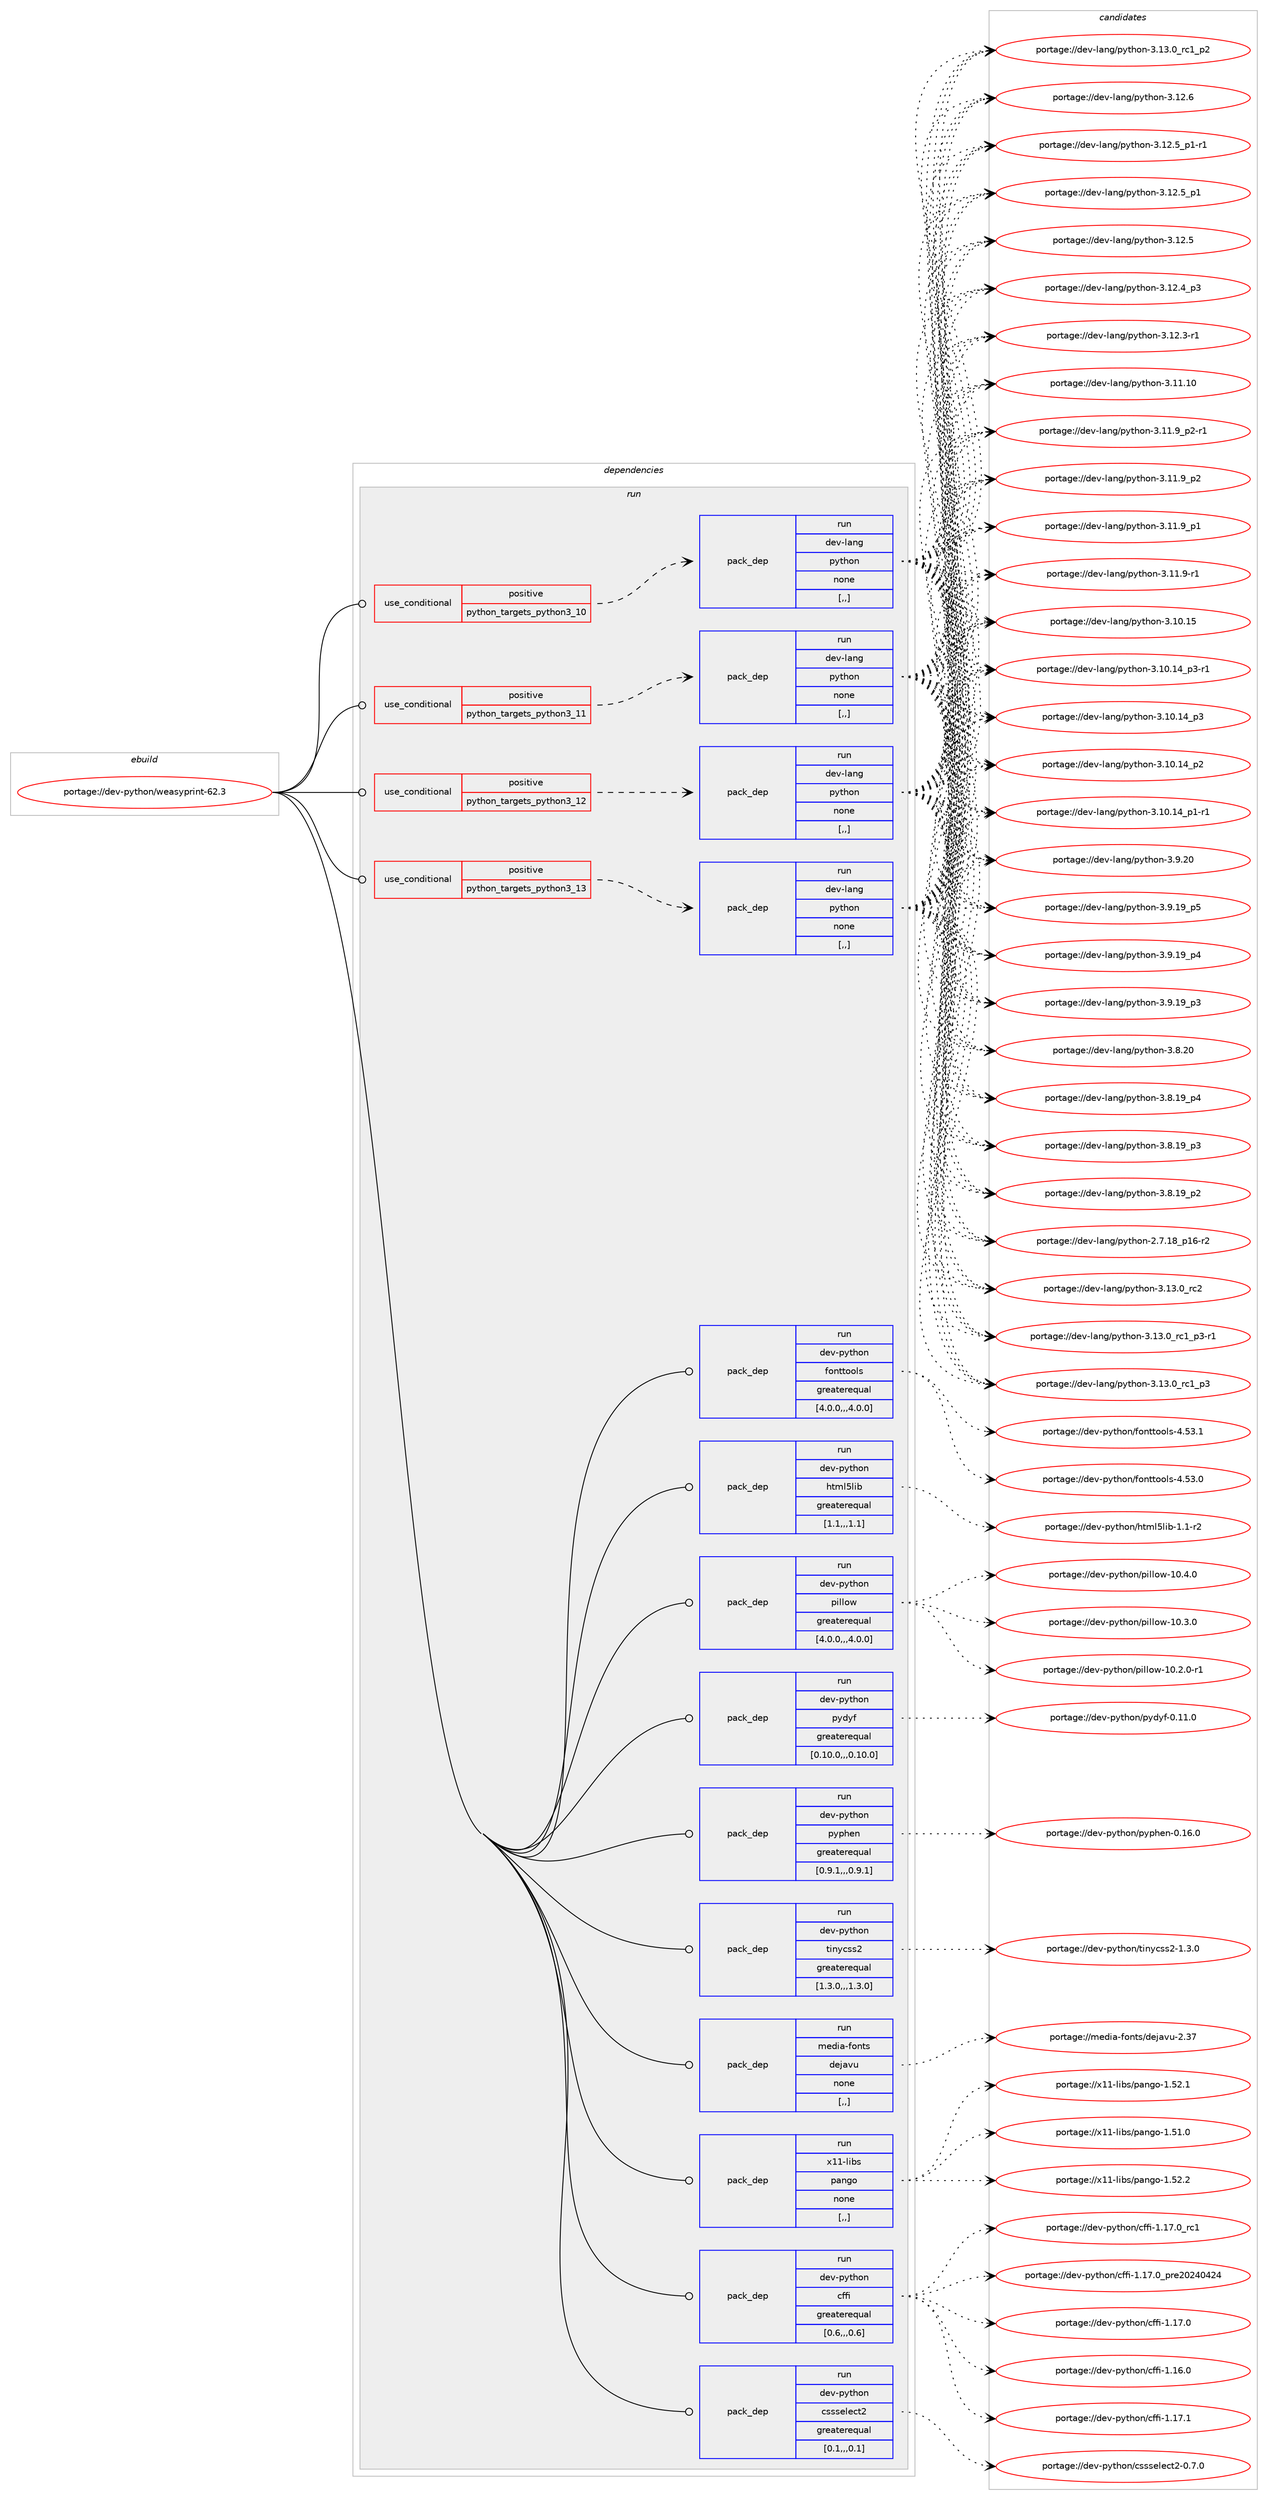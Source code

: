 digraph prolog {

# *************
# Graph options
# *************

newrank=true;
concentrate=true;
compound=true;
graph [rankdir=LR,fontname=Helvetica,fontsize=10,ranksep=1.5];#, ranksep=2.5, nodesep=0.2];
edge  [arrowhead=vee];
node  [fontname=Helvetica,fontsize=10];

# **********
# The ebuild
# **********

subgraph cluster_leftcol {
color=gray;
label=<<i>ebuild</i>>;
id [label="portage://dev-python/weasyprint-62.3", color=red, width=4, href="../dev-python/weasyprint-62.3.svg"];
}

# ****************
# The dependencies
# ****************

subgraph cluster_midcol {
color=gray;
label=<<i>dependencies</i>>;
subgraph cluster_compile {
fillcolor="#eeeeee";
style=filled;
label=<<i>compile</i>>;
}
subgraph cluster_compileandrun {
fillcolor="#eeeeee";
style=filled;
label=<<i>compile and run</i>>;
}
subgraph cluster_run {
fillcolor="#eeeeee";
style=filled;
label=<<i>run</i>>;
subgraph cond171824 {
dependency662706 [label=<<TABLE BORDER="0" CELLBORDER="1" CELLSPACING="0" CELLPADDING="4"><TR><TD ROWSPAN="3" CELLPADDING="10">use_conditional</TD></TR><TR><TD>positive</TD></TR><TR><TD>python_targets_python3_10</TD></TR></TABLE>>, shape=none, color=red];
subgraph pack486015 {
dependency662707 [label=<<TABLE BORDER="0" CELLBORDER="1" CELLSPACING="0" CELLPADDING="4" WIDTH="220"><TR><TD ROWSPAN="6" CELLPADDING="30">pack_dep</TD></TR><TR><TD WIDTH="110">run</TD></TR><TR><TD>dev-lang</TD></TR><TR><TD>python</TD></TR><TR><TD>none</TD></TR><TR><TD>[,,]</TD></TR></TABLE>>, shape=none, color=blue];
}
dependency662706:e -> dependency662707:w [weight=20,style="dashed",arrowhead="vee"];
}
id:e -> dependency662706:w [weight=20,style="solid",arrowhead="odot"];
subgraph cond171825 {
dependency662708 [label=<<TABLE BORDER="0" CELLBORDER="1" CELLSPACING="0" CELLPADDING="4"><TR><TD ROWSPAN="3" CELLPADDING="10">use_conditional</TD></TR><TR><TD>positive</TD></TR><TR><TD>python_targets_python3_11</TD></TR></TABLE>>, shape=none, color=red];
subgraph pack486016 {
dependency662709 [label=<<TABLE BORDER="0" CELLBORDER="1" CELLSPACING="0" CELLPADDING="4" WIDTH="220"><TR><TD ROWSPAN="6" CELLPADDING="30">pack_dep</TD></TR><TR><TD WIDTH="110">run</TD></TR><TR><TD>dev-lang</TD></TR><TR><TD>python</TD></TR><TR><TD>none</TD></TR><TR><TD>[,,]</TD></TR></TABLE>>, shape=none, color=blue];
}
dependency662708:e -> dependency662709:w [weight=20,style="dashed",arrowhead="vee"];
}
id:e -> dependency662708:w [weight=20,style="solid",arrowhead="odot"];
subgraph cond171826 {
dependency662710 [label=<<TABLE BORDER="0" CELLBORDER="1" CELLSPACING="0" CELLPADDING="4"><TR><TD ROWSPAN="3" CELLPADDING="10">use_conditional</TD></TR><TR><TD>positive</TD></TR><TR><TD>python_targets_python3_12</TD></TR></TABLE>>, shape=none, color=red];
subgraph pack486017 {
dependency662711 [label=<<TABLE BORDER="0" CELLBORDER="1" CELLSPACING="0" CELLPADDING="4" WIDTH="220"><TR><TD ROWSPAN="6" CELLPADDING="30">pack_dep</TD></TR><TR><TD WIDTH="110">run</TD></TR><TR><TD>dev-lang</TD></TR><TR><TD>python</TD></TR><TR><TD>none</TD></TR><TR><TD>[,,]</TD></TR></TABLE>>, shape=none, color=blue];
}
dependency662710:e -> dependency662711:w [weight=20,style="dashed",arrowhead="vee"];
}
id:e -> dependency662710:w [weight=20,style="solid",arrowhead="odot"];
subgraph cond171827 {
dependency662712 [label=<<TABLE BORDER="0" CELLBORDER="1" CELLSPACING="0" CELLPADDING="4"><TR><TD ROWSPAN="3" CELLPADDING="10">use_conditional</TD></TR><TR><TD>positive</TD></TR><TR><TD>python_targets_python3_13</TD></TR></TABLE>>, shape=none, color=red];
subgraph pack486018 {
dependency662713 [label=<<TABLE BORDER="0" CELLBORDER="1" CELLSPACING="0" CELLPADDING="4" WIDTH="220"><TR><TD ROWSPAN="6" CELLPADDING="30">pack_dep</TD></TR><TR><TD WIDTH="110">run</TD></TR><TR><TD>dev-lang</TD></TR><TR><TD>python</TD></TR><TR><TD>none</TD></TR><TR><TD>[,,]</TD></TR></TABLE>>, shape=none, color=blue];
}
dependency662712:e -> dependency662713:w [weight=20,style="dashed",arrowhead="vee"];
}
id:e -> dependency662712:w [weight=20,style="solid",arrowhead="odot"];
subgraph pack486019 {
dependency662714 [label=<<TABLE BORDER="0" CELLBORDER="1" CELLSPACING="0" CELLPADDING="4" WIDTH="220"><TR><TD ROWSPAN="6" CELLPADDING="30">pack_dep</TD></TR><TR><TD WIDTH="110">run</TD></TR><TR><TD>dev-python</TD></TR><TR><TD>cffi</TD></TR><TR><TD>greaterequal</TD></TR><TR><TD>[0.6,,,0.6]</TD></TR></TABLE>>, shape=none, color=blue];
}
id:e -> dependency662714:w [weight=20,style="solid",arrowhead="odot"];
subgraph pack486020 {
dependency662715 [label=<<TABLE BORDER="0" CELLBORDER="1" CELLSPACING="0" CELLPADDING="4" WIDTH="220"><TR><TD ROWSPAN="6" CELLPADDING="30">pack_dep</TD></TR><TR><TD WIDTH="110">run</TD></TR><TR><TD>dev-python</TD></TR><TR><TD>cssselect2</TD></TR><TR><TD>greaterequal</TD></TR><TR><TD>[0.1,,,0.1]</TD></TR></TABLE>>, shape=none, color=blue];
}
id:e -> dependency662715:w [weight=20,style="solid",arrowhead="odot"];
subgraph pack486021 {
dependency662716 [label=<<TABLE BORDER="0" CELLBORDER="1" CELLSPACING="0" CELLPADDING="4" WIDTH="220"><TR><TD ROWSPAN="6" CELLPADDING="30">pack_dep</TD></TR><TR><TD WIDTH="110">run</TD></TR><TR><TD>dev-python</TD></TR><TR><TD>fonttools</TD></TR><TR><TD>greaterequal</TD></TR><TR><TD>[4.0.0,,,4.0.0]</TD></TR></TABLE>>, shape=none, color=blue];
}
id:e -> dependency662716:w [weight=20,style="solid",arrowhead="odot"];
subgraph pack486022 {
dependency662717 [label=<<TABLE BORDER="0" CELLBORDER="1" CELLSPACING="0" CELLPADDING="4" WIDTH="220"><TR><TD ROWSPAN="6" CELLPADDING="30">pack_dep</TD></TR><TR><TD WIDTH="110">run</TD></TR><TR><TD>dev-python</TD></TR><TR><TD>html5lib</TD></TR><TR><TD>greaterequal</TD></TR><TR><TD>[1.1,,,1.1]</TD></TR></TABLE>>, shape=none, color=blue];
}
id:e -> dependency662717:w [weight=20,style="solid",arrowhead="odot"];
subgraph pack486023 {
dependency662718 [label=<<TABLE BORDER="0" CELLBORDER="1" CELLSPACING="0" CELLPADDING="4" WIDTH="220"><TR><TD ROWSPAN="6" CELLPADDING="30">pack_dep</TD></TR><TR><TD WIDTH="110">run</TD></TR><TR><TD>dev-python</TD></TR><TR><TD>pillow</TD></TR><TR><TD>greaterequal</TD></TR><TR><TD>[4.0.0,,,4.0.0]</TD></TR></TABLE>>, shape=none, color=blue];
}
id:e -> dependency662718:w [weight=20,style="solid",arrowhead="odot"];
subgraph pack486024 {
dependency662719 [label=<<TABLE BORDER="0" CELLBORDER="1" CELLSPACING="0" CELLPADDING="4" WIDTH="220"><TR><TD ROWSPAN="6" CELLPADDING="30">pack_dep</TD></TR><TR><TD WIDTH="110">run</TD></TR><TR><TD>dev-python</TD></TR><TR><TD>pydyf</TD></TR><TR><TD>greaterequal</TD></TR><TR><TD>[0.10.0,,,0.10.0]</TD></TR></TABLE>>, shape=none, color=blue];
}
id:e -> dependency662719:w [weight=20,style="solid",arrowhead="odot"];
subgraph pack486025 {
dependency662720 [label=<<TABLE BORDER="0" CELLBORDER="1" CELLSPACING="0" CELLPADDING="4" WIDTH="220"><TR><TD ROWSPAN="6" CELLPADDING="30">pack_dep</TD></TR><TR><TD WIDTH="110">run</TD></TR><TR><TD>dev-python</TD></TR><TR><TD>pyphen</TD></TR><TR><TD>greaterequal</TD></TR><TR><TD>[0.9.1,,,0.9.1]</TD></TR></TABLE>>, shape=none, color=blue];
}
id:e -> dependency662720:w [weight=20,style="solid",arrowhead="odot"];
subgraph pack486026 {
dependency662721 [label=<<TABLE BORDER="0" CELLBORDER="1" CELLSPACING="0" CELLPADDING="4" WIDTH="220"><TR><TD ROWSPAN="6" CELLPADDING="30">pack_dep</TD></TR><TR><TD WIDTH="110">run</TD></TR><TR><TD>dev-python</TD></TR><TR><TD>tinycss2</TD></TR><TR><TD>greaterequal</TD></TR><TR><TD>[1.3.0,,,1.3.0]</TD></TR></TABLE>>, shape=none, color=blue];
}
id:e -> dependency662721:w [weight=20,style="solid",arrowhead="odot"];
subgraph pack486027 {
dependency662722 [label=<<TABLE BORDER="0" CELLBORDER="1" CELLSPACING="0" CELLPADDING="4" WIDTH="220"><TR><TD ROWSPAN="6" CELLPADDING="30">pack_dep</TD></TR><TR><TD WIDTH="110">run</TD></TR><TR><TD>media-fonts</TD></TR><TR><TD>dejavu</TD></TR><TR><TD>none</TD></TR><TR><TD>[,,]</TD></TR></TABLE>>, shape=none, color=blue];
}
id:e -> dependency662722:w [weight=20,style="solid",arrowhead="odot"];
subgraph pack486028 {
dependency662723 [label=<<TABLE BORDER="0" CELLBORDER="1" CELLSPACING="0" CELLPADDING="4" WIDTH="220"><TR><TD ROWSPAN="6" CELLPADDING="30">pack_dep</TD></TR><TR><TD WIDTH="110">run</TD></TR><TR><TD>x11-libs</TD></TR><TR><TD>pango</TD></TR><TR><TD>none</TD></TR><TR><TD>[,,]</TD></TR></TABLE>>, shape=none, color=blue];
}
id:e -> dependency662723:w [weight=20,style="solid",arrowhead="odot"];
}
}

# **************
# The candidates
# **************

subgraph cluster_choices {
rank=same;
color=gray;
label=<<i>candidates</i>>;

subgraph choice486015 {
color=black;
nodesep=1;
choice10010111845108971101034711212111610411111045514649514648951149950 [label="portage://dev-lang/python-3.13.0_rc2", color=red, width=4,href="../dev-lang/python-3.13.0_rc2.svg"];
choice1001011184510897110103471121211161041111104551464951464895114994995112514511449 [label="portage://dev-lang/python-3.13.0_rc1_p3-r1", color=red, width=4,href="../dev-lang/python-3.13.0_rc1_p3-r1.svg"];
choice100101118451089711010347112121116104111110455146495146489511499499511251 [label="portage://dev-lang/python-3.13.0_rc1_p3", color=red, width=4,href="../dev-lang/python-3.13.0_rc1_p3.svg"];
choice100101118451089711010347112121116104111110455146495146489511499499511250 [label="portage://dev-lang/python-3.13.0_rc1_p2", color=red, width=4,href="../dev-lang/python-3.13.0_rc1_p2.svg"];
choice10010111845108971101034711212111610411111045514649504654 [label="portage://dev-lang/python-3.12.6", color=red, width=4,href="../dev-lang/python-3.12.6.svg"];
choice1001011184510897110103471121211161041111104551464950465395112494511449 [label="portage://dev-lang/python-3.12.5_p1-r1", color=red, width=4,href="../dev-lang/python-3.12.5_p1-r1.svg"];
choice100101118451089711010347112121116104111110455146495046539511249 [label="portage://dev-lang/python-3.12.5_p1", color=red, width=4,href="../dev-lang/python-3.12.5_p1.svg"];
choice10010111845108971101034711212111610411111045514649504653 [label="portage://dev-lang/python-3.12.5", color=red, width=4,href="../dev-lang/python-3.12.5.svg"];
choice100101118451089711010347112121116104111110455146495046529511251 [label="portage://dev-lang/python-3.12.4_p3", color=red, width=4,href="../dev-lang/python-3.12.4_p3.svg"];
choice100101118451089711010347112121116104111110455146495046514511449 [label="portage://dev-lang/python-3.12.3-r1", color=red, width=4,href="../dev-lang/python-3.12.3-r1.svg"];
choice1001011184510897110103471121211161041111104551464949464948 [label="portage://dev-lang/python-3.11.10", color=red, width=4,href="../dev-lang/python-3.11.10.svg"];
choice1001011184510897110103471121211161041111104551464949465795112504511449 [label="portage://dev-lang/python-3.11.9_p2-r1", color=red, width=4,href="../dev-lang/python-3.11.9_p2-r1.svg"];
choice100101118451089711010347112121116104111110455146494946579511250 [label="portage://dev-lang/python-3.11.9_p2", color=red, width=4,href="../dev-lang/python-3.11.9_p2.svg"];
choice100101118451089711010347112121116104111110455146494946579511249 [label="portage://dev-lang/python-3.11.9_p1", color=red, width=4,href="../dev-lang/python-3.11.9_p1.svg"];
choice100101118451089711010347112121116104111110455146494946574511449 [label="portage://dev-lang/python-3.11.9-r1", color=red, width=4,href="../dev-lang/python-3.11.9-r1.svg"];
choice1001011184510897110103471121211161041111104551464948464953 [label="portage://dev-lang/python-3.10.15", color=red, width=4,href="../dev-lang/python-3.10.15.svg"];
choice100101118451089711010347112121116104111110455146494846495295112514511449 [label="portage://dev-lang/python-3.10.14_p3-r1", color=red, width=4,href="../dev-lang/python-3.10.14_p3-r1.svg"];
choice10010111845108971101034711212111610411111045514649484649529511251 [label="portage://dev-lang/python-3.10.14_p3", color=red, width=4,href="../dev-lang/python-3.10.14_p3.svg"];
choice10010111845108971101034711212111610411111045514649484649529511250 [label="portage://dev-lang/python-3.10.14_p2", color=red, width=4,href="../dev-lang/python-3.10.14_p2.svg"];
choice100101118451089711010347112121116104111110455146494846495295112494511449 [label="portage://dev-lang/python-3.10.14_p1-r1", color=red, width=4,href="../dev-lang/python-3.10.14_p1-r1.svg"];
choice10010111845108971101034711212111610411111045514657465048 [label="portage://dev-lang/python-3.9.20", color=red, width=4,href="../dev-lang/python-3.9.20.svg"];
choice100101118451089711010347112121116104111110455146574649579511253 [label="portage://dev-lang/python-3.9.19_p5", color=red, width=4,href="../dev-lang/python-3.9.19_p5.svg"];
choice100101118451089711010347112121116104111110455146574649579511252 [label="portage://dev-lang/python-3.9.19_p4", color=red, width=4,href="../dev-lang/python-3.9.19_p4.svg"];
choice100101118451089711010347112121116104111110455146574649579511251 [label="portage://dev-lang/python-3.9.19_p3", color=red, width=4,href="../dev-lang/python-3.9.19_p3.svg"];
choice10010111845108971101034711212111610411111045514656465048 [label="portage://dev-lang/python-3.8.20", color=red, width=4,href="../dev-lang/python-3.8.20.svg"];
choice100101118451089711010347112121116104111110455146564649579511252 [label="portage://dev-lang/python-3.8.19_p4", color=red, width=4,href="../dev-lang/python-3.8.19_p4.svg"];
choice100101118451089711010347112121116104111110455146564649579511251 [label="portage://dev-lang/python-3.8.19_p3", color=red, width=4,href="../dev-lang/python-3.8.19_p3.svg"];
choice100101118451089711010347112121116104111110455146564649579511250 [label="portage://dev-lang/python-3.8.19_p2", color=red, width=4,href="../dev-lang/python-3.8.19_p2.svg"];
choice100101118451089711010347112121116104111110455046554649569511249544511450 [label="portage://dev-lang/python-2.7.18_p16-r2", color=red, width=4,href="../dev-lang/python-2.7.18_p16-r2.svg"];
dependency662707:e -> choice10010111845108971101034711212111610411111045514649514648951149950:w [style=dotted,weight="100"];
dependency662707:e -> choice1001011184510897110103471121211161041111104551464951464895114994995112514511449:w [style=dotted,weight="100"];
dependency662707:e -> choice100101118451089711010347112121116104111110455146495146489511499499511251:w [style=dotted,weight="100"];
dependency662707:e -> choice100101118451089711010347112121116104111110455146495146489511499499511250:w [style=dotted,weight="100"];
dependency662707:e -> choice10010111845108971101034711212111610411111045514649504654:w [style=dotted,weight="100"];
dependency662707:e -> choice1001011184510897110103471121211161041111104551464950465395112494511449:w [style=dotted,weight="100"];
dependency662707:e -> choice100101118451089711010347112121116104111110455146495046539511249:w [style=dotted,weight="100"];
dependency662707:e -> choice10010111845108971101034711212111610411111045514649504653:w [style=dotted,weight="100"];
dependency662707:e -> choice100101118451089711010347112121116104111110455146495046529511251:w [style=dotted,weight="100"];
dependency662707:e -> choice100101118451089711010347112121116104111110455146495046514511449:w [style=dotted,weight="100"];
dependency662707:e -> choice1001011184510897110103471121211161041111104551464949464948:w [style=dotted,weight="100"];
dependency662707:e -> choice1001011184510897110103471121211161041111104551464949465795112504511449:w [style=dotted,weight="100"];
dependency662707:e -> choice100101118451089711010347112121116104111110455146494946579511250:w [style=dotted,weight="100"];
dependency662707:e -> choice100101118451089711010347112121116104111110455146494946579511249:w [style=dotted,weight="100"];
dependency662707:e -> choice100101118451089711010347112121116104111110455146494946574511449:w [style=dotted,weight="100"];
dependency662707:e -> choice1001011184510897110103471121211161041111104551464948464953:w [style=dotted,weight="100"];
dependency662707:e -> choice100101118451089711010347112121116104111110455146494846495295112514511449:w [style=dotted,weight="100"];
dependency662707:e -> choice10010111845108971101034711212111610411111045514649484649529511251:w [style=dotted,weight="100"];
dependency662707:e -> choice10010111845108971101034711212111610411111045514649484649529511250:w [style=dotted,weight="100"];
dependency662707:e -> choice100101118451089711010347112121116104111110455146494846495295112494511449:w [style=dotted,weight="100"];
dependency662707:e -> choice10010111845108971101034711212111610411111045514657465048:w [style=dotted,weight="100"];
dependency662707:e -> choice100101118451089711010347112121116104111110455146574649579511253:w [style=dotted,weight="100"];
dependency662707:e -> choice100101118451089711010347112121116104111110455146574649579511252:w [style=dotted,weight="100"];
dependency662707:e -> choice100101118451089711010347112121116104111110455146574649579511251:w [style=dotted,weight="100"];
dependency662707:e -> choice10010111845108971101034711212111610411111045514656465048:w [style=dotted,weight="100"];
dependency662707:e -> choice100101118451089711010347112121116104111110455146564649579511252:w [style=dotted,weight="100"];
dependency662707:e -> choice100101118451089711010347112121116104111110455146564649579511251:w [style=dotted,weight="100"];
dependency662707:e -> choice100101118451089711010347112121116104111110455146564649579511250:w [style=dotted,weight="100"];
dependency662707:e -> choice100101118451089711010347112121116104111110455046554649569511249544511450:w [style=dotted,weight="100"];
}
subgraph choice486016 {
color=black;
nodesep=1;
choice10010111845108971101034711212111610411111045514649514648951149950 [label="portage://dev-lang/python-3.13.0_rc2", color=red, width=4,href="../dev-lang/python-3.13.0_rc2.svg"];
choice1001011184510897110103471121211161041111104551464951464895114994995112514511449 [label="portage://dev-lang/python-3.13.0_rc1_p3-r1", color=red, width=4,href="../dev-lang/python-3.13.0_rc1_p3-r1.svg"];
choice100101118451089711010347112121116104111110455146495146489511499499511251 [label="portage://dev-lang/python-3.13.0_rc1_p3", color=red, width=4,href="../dev-lang/python-3.13.0_rc1_p3.svg"];
choice100101118451089711010347112121116104111110455146495146489511499499511250 [label="portage://dev-lang/python-3.13.0_rc1_p2", color=red, width=4,href="../dev-lang/python-3.13.0_rc1_p2.svg"];
choice10010111845108971101034711212111610411111045514649504654 [label="portage://dev-lang/python-3.12.6", color=red, width=4,href="../dev-lang/python-3.12.6.svg"];
choice1001011184510897110103471121211161041111104551464950465395112494511449 [label="portage://dev-lang/python-3.12.5_p1-r1", color=red, width=4,href="../dev-lang/python-3.12.5_p1-r1.svg"];
choice100101118451089711010347112121116104111110455146495046539511249 [label="portage://dev-lang/python-3.12.5_p1", color=red, width=4,href="../dev-lang/python-3.12.5_p1.svg"];
choice10010111845108971101034711212111610411111045514649504653 [label="portage://dev-lang/python-3.12.5", color=red, width=4,href="../dev-lang/python-3.12.5.svg"];
choice100101118451089711010347112121116104111110455146495046529511251 [label="portage://dev-lang/python-3.12.4_p3", color=red, width=4,href="../dev-lang/python-3.12.4_p3.svg"];
choice100101118451089711010347112121116104111110455146495046514511449 [label="portage://dev-lang/python-3.12.3-r1", color=red, width=4,href="../dev-lang/python-3.12.3-r1.svg"];
choice1001011184510897110103471121211161041111104551464949464948 [label="portage://dev-lang/python-3.11.10", color=red, width=4,href="../dev-lang/python-3.11.10.svg"];
choice1001011184510897110103471121211161041111104551464949465795112504511449 [label="portage://dev-lang/python-3.11.9_p2-r1", color=red, width=4,href="../dev-lang/python-3.11.9_p2-r1.svg"];
choice100101118451089711010347112121116104111110455146494946579511250 [label="portage://dev-lang/python-3.11.9_p2", color=red, width=4,href="../dev-lang/python-3.11.9_p2.svg"];
choice100101118451089711010347112121116104111110455146494946579511249 [label="portage://dev-lang/python-3.11.9_p1", color=red, width=4,href="../dev-lang/python-3.11.9_p1.svg"];
choice100101118451089711010347112121116104111110455146494946574511449 [label="portage://dev-lang/python-3.11.9-r1", color=red, width=4,href="../dev-lang/python-3.11.9-r1.svg"];
choice1001011184510897110103471121211161041111104551464948464953 [label="portage://dev-lang/python-3.10.15", color=red, width=4,href="../dev-lang/python-3.10.15.svg"];
choice100101118451089711010347112121116104111110455146494846495295112514511449 [label="portage://dev-lang/python-3.10.14_p3-r1", color=red, width=4,href="../dev-lang/python-3.10.14_p3-r1.svg"];
choice10010111845108971101034711212111610411111045514649484649529511251 [label="portage://dev-lang/python-3.10.14_p3", color=red, width=4,href="../dev-lang/python-3.10.14_p3.svg"];
choice10010111845108971101034711212111610411111045514649484649529511250 [label="portage://dev-lang/python-3.10.14_p2", color=red, width=4,href="../dev-lang/python-3.10.14_p2.svg"];
choice100101118451089711010347112121116104111110455146494846495295112494511449 [label="portage://dev-lang/python-3.10.14_p1-r1", color=red, width=4,href="../dev-lang/python-3.10.14_p1-r1.svg"];
choice10010111845108971101034711212111610411111045514657465048 [label="portage://dev-lang/python-3.9.20", color=red, width=4,href="../dev-lang/python-3.9.20.svg"];
choice100101118451089711010347112121116104111110455146574649579511253 [label="portage://dev-lang/python-3.9.19_p5", color=red, width=4,href="../dev-lang/python-3.9.19_p5.svg"];
choice100101118451089711010347112121116104111110455146574649579511252 [label="portage://dev-lang/python-3.9.19_p4", color=red, width=4,href="../dev-lang/python-3.9.19_p4.svg"];
choice100101118451089711010347112121116104111110455146574649579511251 [label="portage://dev-lang/python-3.9.19_p3", color=red, width=4,href="../dev-lang/python-3.9.19_p3.svg"];
choice10010111845108971101034711212111610411111045514656465048 [label="portage://dev-lang/python-3.8.20", color=red, width=4,href="../dev-lang/python-3.8.20.svg"];
choice100101118451089711010347112121116104111110455146564649579511252 [label="portage://dev-lang/python-3.8.19_p4", color=red, width=4,href="../dev-lang/python-3.8.19_p4.svg"];
choice100101118451089711010347112121116104111110455146564649579511251 [label="portage://dev-lang/python-3.8.19_p3", color=red, width=4,href="../dev-lang/python-3.8.19_p3.svg"];
choice100101118451089711010347112121116104111110455146564649579511250 [label="portage://dev-lang/python-3.8.19_p2", color=red, width=4,href="../dev-lang/python-3.8.19_p2.svg"];
choice100101118451089711010347112121116104111110455046554649569511249544511450 [label="portage://dev-lang/python-2.7.18_p16-r2", color=red, width=4,href="../dev-lang/python-2.7.18_p16-r2.svg"];
dependency662709:e -> choice10010111845108971101034711212111610411111045514649514648951149950:w [style=dotted,weight="100"];
dependency662709:e -> choice1001011184510897110103471121211161041111104551464951464895114994995112514511449:w [style=dotted,weight="100"];
dependency662709:e -> choice100101118451089711010347112121116104111110455146495146489511499499511251:w [style=dotted,weight="100"];
dependency662709:e -> choice100101118451089711010347112121116104111110455146495146489511499499511250:w [style=dotted,weight="100"];
dependency662709:e -> choice10010111845108971101034711212111610411111045514649504654:w [style=dotted,weight="100"];
dependency662709:e -> choice1001011184510897110103471121211161041111104551464950465395112494511449:w [style=dotted,weight="100"];
dependency662709:e -> choice100101118451089711010347112121116104111110455146495046539511249:w [style=dotted,weight="100"];
dependency662709:e -> choice10010111845108971101034711212111610411111045514649504653:w [style=dotted,weight="100"];
dependency662709:e -> choice100101118451089711010347112121116104111110455146495046529511251:w [style=dotted,weight="100"];
dependency662709:e -> choice100101118451089711010347112121116104111110455146495046514511449:w [style=dotted,weight="100"];
dependency662709:e -> choice1001011184510897110103471121211161041111104551464949464948:w [style=dotted,weight="100"];
dependency662709:e -> choice1001011184510897110103471121211161041111104551464949465795112504511449:w [style=dotted,weight="100"];
dependency662709:e -> choice100101118451089711010347112121116104111110455146494946579511250:w [style=dotted,weight="100"];
dependency662709:e -> choice100101118451089711010347112121116104111110455146494946579511249:w [style=dotted,weight="100"];
dependency662709:e -> choice100101118451089711010347112121116104111110455146494946574511449:w [style=dotted,weight="100"];
dependency662709:e -> choice1001011184510897110103471121211161041111104551464948464953:w [style=dotted,weight="100"];
dependency662709:e -> choice100101118451089711010347112121116104111110455146494846495295112514511449:w [style=dotted,weight="100"];
dependency662709:e -> choice10010111845108971101034711212111610411111045514649484649529511251:w [style=dotted,weight="100"];
dependency662709:e -> choice10010111845108971101034711212111610411111045514649484649529511250:w [style=dotted,weight="100"];
dependency662709:e -> choice100101118451089711010347112121116104111110455146494846495295112494511449:w [style=dotted,weight="100"];
dependency662709:e -> choice10010111845108971101034711212111610411111045514657465048:w [style=dotted,weight="100"];
dependency662709:e -> choice100101118451089711010347112121116104111110455146574649579511253:w [style=dotted,weight="100"];
dependency662709:e -> choice100101118451089711010347112121116104111110455146574649579511252:w [style=dotted,weight="100"];
dependency662709:e -> choice100101118451089711010347112121116104111110455146574649579511251:w [style=dotted,weight="100"];
dependency662709:e -> choice10010111845108971101034711212111610411111045514656465048:w [style=dotted,weight="100"];
dependency662709:e -> choice100101118451089711010347112121116104111110455146564649579511252:w [style=dotted,weight="100"];
dependency662709:e -> choice100101118451089711010347112121116104111110455146564649579511251:w [style=dotted,weight="100"];
dependency662709:e -> choice100101118451089711010347112121116104111110455146564649579511250:w [style=dotted,weight="100"];
dependency662709:e -> choice100101118451089711010347112121116104111110455046554649569511249544511450:w [style=dotted,weight="100"];
}
subgraph choice486017 {
color=black;
nodesep=1;
choice10010111845108971101034711212111610411111045514649514648951149950 [label="portage://dev-lang/python-3.13.0_rc2", color=red, width=4,href="../dev-lang/python-3.13.0_rc2.svg"];
choice1001011184510897110103471121211161041111104551464951464895114994995112514511449 [label="portage://dev-lang/python-3.13.0_rc1_p3-r1", color=red, width=4,href="../dev-lang/python-3.13.0_rc1_p3-r1.svg"];
choice100101118451089711010347112121116104111110455146495146489511499499511251 [label="portage://dev-lang/python-3.13.0_rc1_p3", color=red, width=4,href="../dev-lang/python-3.13.0_rc1_p3.svg"];
choice100101118451089711010347112121116104111110455146495146489511499499511250 [label="portage://dev-lang/python-3.13.0_rc1_p2", color=red, width=4,href="../dev-lang/python-3.13.0_rc1_p2.svg"];
choice10010111845108971101034711212111610411111045514649504654 [label="portage://dev-lang/python-3.12.6", color=red, width=4,href="../dev-lang/python-3.12.6.svg"];
choice1001011184510897110103471121211161041111104551464950465395112494511449 [label="portage://dev-lang/python-3.12.5_p1-r1", color=red, width=4,href="../dev-lang/python-3.12.5_p1-r1.svg"];
choice100101118451089711010347112121116104111110455146495046539511249 [label="portage://dev-lang/python-3.12.5_p1", color=red, width=4,href="../dev-lang/python-3.12.5_p1.svg"];
choice10010111845108971101034711212111610411111045514649504653 [label="portage://dev-lang/python-3.12.5", color=red, width=4,href="../dev-lang/python-3.12.5.svg"];
choice100101118451089711010347112121116104111110455146495046529511251 [label="portage://dev-lang/python-3.12.4_p3", color=red, width=4,href="../dev-lang/python-3.12.4_p3.svg"];
choice100101118451089711010347112121116104111110455146495046514511449 [label="portage://dev-lang/python-3.12.3-r1", color=red, width=4,href="../dev-lang/python-3.12.3-r1.svg"];
choice1001011184510897110103471121211161041111104551464949464948 [label="portage://dev-lang/python-3.11.10", color=red, width=4,href="../dev-lang/python-3.11.10.svg"];
choice1001011184510897110103471121211161041111104551464949465795112504511449 [label="portage://dev-lang/python-3.11.9_p2-r1", color=red, width=4,href="../dev-lang/python-3.11.9_p2-r1.svg"];
choice100101118451089711010347112121116104111110455146494946579511250 [label="portage://dev-lang/python-3.11.9_p2", color=red, width=4,href="../dev-lang/python-3.11.9_p2.svg"];
choice100101118451089711010347112121116104111110455146494946579511249 [label="portage://dev-lang/python-3.11.9_p1", color=red, width=4,href="../dev-lang/python-3.11.9_p1.svg"];
choice100101118451089711010347112121116104111110455146494946574511449 [label="portage://dev-lang/python-3.11.9-r1", color=red, width=4,href="../dev-lang/python-3.11.9-r1.svg"];
choice1001011184510897110103471121211161041111104551464948464953 [label="portage://dev-lang/python-3.10.15", color=red, width=4,href="../dev-lang/python-3.10.15.svg"];
choice100101118451089711010347112121116104111110455146494846495295112514511449 [label="portage://dev-lang/python-3.10.14_p3-r1", color=red, width=4,href="../dev-lang/python-3.10.14_p3-r1.svg"];
choice10010111845108971101034711212111610411111045514649484649529511251 [label="portage://dev-lang/python-3.10.14_p3", color=red, width=4,href="../dev-lang/python-3.10.14_p3.svg"];
choice10010111845108971101034711212111610411111045514649484649529511250 [label="portage://dev-lang/python-3.10.14_p2", color=red, width=4,href="../dev-lang/python-3.10.14_p2.svg"];
choice100101118451089711010347112121116104111110455146494846495295112494511449 [label="portage://dev-lang/python-3.10.14_p1-r1", color=red, width=4,href="../dev-lang/python-3.10.14_p1-r1.svg"];
choice10010111845108971101034711212111610411111045514657465048 [label="portage://dev-lang/python-3.9.20", color=red, width=4,href="../dev-lang/python-3.9.20.svg"];
choice100101118451089711010347112121116104111110455146574649579511253 [label="portage://dev-lang/python-3.9.19_p5", color=red, width=4,href="../dev-lang/python-3.9.19_p5.svg"];
choice100101118451089711010347112121116104111110455146574649579511252 [label="portage://dev-lang/python-3.9.19_p4", color=red, width=4,href="../dev-lang/python-3.9.19_p4.svg"];
choice100101118451089711010347112121116104111110455146574649579511251 [label="portage://dev-lang/python-3.9.19_p3", color=red, width=4,href="../dev-lang/python-3.9.19_p3.svg"];
choice10010111845108971101034711212111610411111045514656465048 [label="portage://dev-lang/python-3.8.20", color=red, width=4,href="../dev-lang/python-3.8.20.svg"];
choice100101118451089711010347112121116104111110455146564649579511252 [label="portage://dev-lang/python-3.8.19_p4", color=red, width=4,href="../dev-lang/python-3.8.19_p4.svg"];
choice100101118451089711010347112121116104111110455146564649579511251 [label="portage://dev-lang/python-3.8.19_p3", color=red, width=4,href="../dev-lang/python-3.8.19_p3.svg"];
choice100101118451089711010347112121116104111110455146564649579511250 [label="portage://dev-lang/python-3.8.19_p2", color=red, width=4,href="../dev-lang/python-3.8.19_p2.svg"];
choice100101118451089711010347112121116104111110455046554649569511249544511450 [label="portage://dev-lang/python-2.7.18_p16-r2", color=red, width=4,href="../dev-lang/python-2.7.18_p16-r2.svg"];
dependency662711:e -> choice10010111845108971101034711212111610411111045514649514648951149950:w [style=dotted,weight="100"];
dependency662711:e -> choice1001011184510897110103471121211161041111104551464951464895114994995112514511449:w [style=dotted,weight="100"];
dependency662711:e -> choice100101118451089711010347112121116104111110455146495146489511499499511251:w [style=dotted,weight="100"];
dependency662711:e -> choice100101118451089711010347112121116104111110455146495146489511499499511250:w [style=dotted,weight="100"];
dependency662711:e -> choice10010111845108971101034711212111610411111045514649504654:w [style=dotted,weight="100"];
dependency662711:e -> choice1001011184510897110103471121211161041111104551464950465395112494511449:w [style=dotted,weight="100"];
dependency662711:e -> choice100101118451089711010347112121116104111110455146495046539511249:w [style=dotted,weight="100"];
dependency662711:e -> choice10010111845108971101034711212111610411111045514649504653:w [style=dotted,weight="100"];
dependency662711:e -> choice100101118451089711010347112121116104111110455146495046529511251:w [style=dotted,weight="100"];
dependency662711:e -> choice100101118451089711010347112121116104111110455146495046514511449:w [style=dotted,weight="100"];
dependency662711:e -> choice1001011184510897110103471121211161041111104551464949464948:w [style=dotted,weight="100"];
dependency662711:e -> choice1001011184510897110103471121211161041111104551464949465795112504511449:w [style=dotted,weight="100"];
dependency662711:e -> choice100101118451089711010347112121116104111110455146494946579511250:w [style=dotted,weight="100"];
dependency662711:e -> choice100101118451089711010347112121116104111110455146494946579511249:w [style=dotted,weight="100"];
dependency662711:e -> choice100101118451089711010347112121116104111110455146494946574511449:w [style=dotted,weight="100"];
dependency662711:e -> choice1001011184510897110103471121211161041111104551464948464953:w [style=dotted,weight="100"];
dependency662711:e -> choice100101118451089711010347112121116104111110455146494846495295112514511449:w [style=dotted,weight="100"];
dependency662711:e -> choice10010111845108971101034711212111610411111045514649484649529511251:w [style=dotted,weight="100"];
dependency662711:e -> choice10010111845108971101034711212111610411111045514649484649529511250:w [style=dotted,weight="100"];
dependency662711:e -> choice100101118451089711010347112121116104111110455146494846495295112494511449:w [style=dotted,weight="100"];
dependency662711:e -> choice10010111845108971101034711212111610411111045514657465048:w [style=dotted,weight="100"];
dependency662711:e -> choice100101118451089711010347112121116104111110455146574649579511253:w [style=dotted,weight="100"];
dependency662711:e -> choice100101118451089711010347112121116104111110455146574649579511252:w [style=dotted,weight="100"];
dependency662711:e -> choice100101118451089711010347112121116104111110455146574649579511251:w [style=dotted,weight="100"];
dependency662711:e -> choice10010111845108971101034711212111610411111045514656465048:w [style=dotted,weight="100"];
dependency662711:e -> choice100101118451089711010347112121116104111110455146564649579511252:w [style=dotted,weight="100"];
dependency662711:e -> choice100101118451089711010347112121116104111110455146564649579511251:w [style=dotted,weight="100"];
dependency662711:e -> choice100101118451089711010347112121116104111110455146564649579511250:w [style=dotted,weight="100"];
dependency662711:e -> choice100101118451089711010347112121116104111110455046554649569511249544511450:w [style=dotted,weight="100"];
}
subgraph choice486018 {
color=black;
nodesep=1;
choice10010111845108971101034711212111610411111045514649514648951149950 [label="portage://dev-lang/python-3.13.0_rc2", color=red, width=4,href="../dev-lang/python-3.13.0_rc2.svg"];
choice1001011184510897110103471121211161041111104551464951464895114994995112514511449 [label="portage://dev-lang/python-3.13.0_rc1_p3-r1", color=red, width=4,href="../dev-lang/python-3.13.0_rc1_p3-r1.svg"];
choice100101118451089711010347112121116104111110455146495146489511499499511251 [label="portage://dev-lang/python-3.13.0_rc1_p3", color=red, width=4,href="../dev-lang/python-3.13.0_rc1_p3.svg"];
choice100101118451089711010347112121116104111110455146495146489511499499511250 [label="portage://dev-lang/python-3.13.0_rc1_p2", color=red, width=4,href="../dev-lang/python-3.13.0_rc1_p2.svg"];
choice10010111845108971101034711212111610411111045514649504654 [label="portage://dev-lang/python-3.12.6", color=red, width=4,href="../dev-lang/python-3.12.6.svg"];
choice1001011184510897110103471121211161041111104551464950465395112494511449 [label="portage://dev-lang/python-3.12.5_p1-r1", color=red, width=4,href="../dev-lang/python-3.12.5_p1-r1.svg"];
choice100101118451089711010347112121116104111110455146495046539511249 [label="portage://dev-lang/python-3.12.5_p1", color=red, width=4,href="../dev-lang/python-3.12.5_p1.svg"];
choice10010111845108971101034711212111610411111045514649504653 [label="portage://dev-lang/python-3.12.5", color=red, width=4,href="../dev-lang/python-3.12.5.svg"];
choice100101118451089711010347112121116104111110455146495046529511251 [label="portage://dev-lang/python-3.12.4_p3", color=red, width=4,href="../dev-lang/python-3.12.4_p3.svg"];
choice100101118451089711010347112121116104111110455146495046514511449 [label="portage://dev-lang/python-3.12.3-r1", color=red, width=4,href="../dev-lang/python-3.12.3-r1.svg"];
choice1001011184510897110103471121211161041111104551464949464948 [label="portage://dev-lang/python-3.11.10", color=red, width=4,href="../dev-lang/python-3.11.10.svg"];
choice1001011184510897110103471121211161041111104551464949465795112504511449 [label="portage://dev-lang/python-3.11.9_p2-r1", color=red, width=4,href="../dev-lang/python-3.11.9_p2-r1.svg"];
choice100101118451089711010347112121116104111110455146494946579511250 [label="portage://dev-lang/python-3.11.9_p2", color=red, width=4,href="../dev-lang/python-3.11.9_p2.svg"];
choice100101118451089711010347112121116104111110455146494946579511249 [label="portage://dev-lang/python-3.11.9_p1", color=red, width=4,href="../dev-lang/python-3.11.9_p1.svg"];
choice100101118451089711010347112121116104111110455146494946574511449 [label="portage://dev-lang/python-3.11.9-r1", color=red, width=4,href="../dev-lang/python-3.11.9-r1.svg"];
choice1001011184510897110103471121211161041111104551464948464953 [label="portage://dev-lang/python-3.10.15", color=red, width=4,href="../dev-lang/python-3.10.15.svg"];
choice100101118451089711010347112121116104111110455146494846495295112514511449 [label="portage://dev-lang/python-3.10.14_p3-r1", color=red, width=4,href="../dev-lang/python-3.10.14_p3-r1.svg"];
choice10010111845108971101034711212111610411111045514649484649529511251 [label="portage://dev-lang/python-3.10.14_p3", color=red, width=4,href="../dev-lang/python-3.10.14_p3.svg"];
choice10010111845108971101034711212111610411111045514649484649529511250 [label="portage://dev-lang/python-3.10.14_p2", color=red, width=4,href="../dev-lang/python-3.10.14_p2.svg"];
choice100101118451089711010347112121116104111110455146494846495295112494511449 [label="portage://dev-lang/python-3.10.14_p1-r1", color=red, width=4,href="../dev-lang/python-3.10.14_p1-r1.svg"];
choice10010111845108971101034711212111610411111045514657465048 [label="portage://dev-lang/python-3.9.20", color=red, width=4,href="../dev-lang/python-3.9.20.svg"];
choice100101118451089711010347112121116104111110455146574649579511253 [label="portage://dev-lang/python-3.9.19_p5", color=red, width=4,href="../dev-lang/python-3.9.19_p5.svg"];
choice100101118451089711010347112121116104111110455146574649579511252 [label="portage://dev-lang/python-3.9.19_p4", color=red, width=4,href="../dev-lang/python-3.9.19_p4.svg"];
choice100101118451089711010347112121116104111110455146574649579511251 [label="portage://dev-lang/python-3.9.19_p3", color=red, width=4,href="../dev-lang/python-3.9.19_p3.svg"];
choice10010111845108971101034711212111610411111045514656465048 [label="portage://dev-lang/python-3.8.20", color=red, width=4,href="../dev-lang/python-3.8.20.svg"];
choice100101118451089711010347112121116104111110455146564649579511252 [label="portage://dev-lang/python-3.8.19_p4", color=red, width=4,href="../dev-lang/python-3.8.19_p4.svg"];
choice100101118451089711010347112121116104111110455146564649579511251 [label="portage://dev-lang/python-3.8.19_p3", color=red, width=4,href="../dev-lang/python-3.8.19_p3.svg"];
choice100101118451089711010347112121116104111110455146564649579511250 [label="portage://dev-lang/python-3.8.19_p2", color=red, width=4,href="../dev-lang/python-3.8.19_p2.svg"];
choice100101118451089711010347112121116104111110455046554649569511249544511450 [label="portage://dev-lang/python-2.7.18_p16-r2", color=red, width=4,href="../dev-lang/python-2.7.18_p16-r2.svg"];
dependency662713:e -> choice10010111845108971101034711212111610411111045514649514648951149950:w [style=dotted,weight="100"];
dependency662713:e -> choice1001011184510897110103471121211161041111104551464951464895114994995112514511449:w [style=dotted,weight="100"];
dependency662713:e -> choice100101118451089711010347112121116104111110455146495146489511499499511251:w [style=dotted,weight="100"];
dependency662713:e -> choice100101118451089711010347112121116104111110455146495146489511499499511250:w [style=dotted,weight="100"];
dependency662713:e -> choice10010111845108971101034711212111610411111045514649504654:w [style=dotted,weight="100"];
dependency662713:e -> choice1001011184510897110103471121211161041111104551464950465395112494511449:w [style=dotted,weight="100"];
dependency662713:e -> choice100101118451089711010347112121116104111110455146495046539511249:w [style=dotted,weight="100"];
dependency662713:e -> choice10010111845108971101034711212111610411111045514649504653:w [style=dotted,weight="100"];
dependency662713:e -> choice100101118451089711010347112121116104111110455146495046529511251:w [style=dotted,weight="100"];
dependency662713:e -> choice100101118451089711010347112121116104111110455146495046514511449:w [style=dotted,weight="100"];
dependency662713:e -> choice1001011184510897110103471121211161041111104551464949464948:w [style=dotted,weight="100"];
dependency662713:e -> choice1001011184510897110103471121211161041111104551464949465795112504511449:w [style=dotted,weight="100"];
dependency662713:e -> choice100101118451089711010347112121116104111110455146494946579511250:w [style=dotted,weight="100"];
dependency662713:e -> choice100101118451089711010347112121116104111110455146494946579511249:w [style=dotted,weight="100"];
dependency662713:e -> choice100101118451089711010347112121116104111110455146494946574511449:w [style=dotted,weight="100"];
dependency662713:e -> choice1001011184510897110103471121211161041111104551464948464953:w [style=dotted,weight="100"];
dependency662713:e -> choice100101118451089711010347112121116104111110455146494846495295112514511449:w [style=dotted,weight="100"];
dependency662713:e -> choice10010111845108971101034711212111610411111045514649484649529511251:w [style=dotted,weight="100"];
dependency662713:e -> choice10010111845108971101034711212111610411111045514649484649529511250:w [style=dotted,weight="100"];
dependency662713:e -> choice100101118451089711010347112121116104111110455146494846495295112494511449:w [style=dotted,weight="100"];
dependency662713:e -> choice10010111845108971101034711212111610411111045514657465048:w [style=dotted,weight="100"];
dependency662713:e -> choice100101118451089711010347112121116104111110455146574649579511253:w [style=dotted,weight="100"];
dependency662713:e -> choice100101118451089711010347112121116104111110455146574649579511252:w [style=dotted,weight="100"];
dependency662713:e -> choice100101118451089711010347112121116104111110455146574649579511251:w [style=dotted,weight="100"];
dependency662713:e -> choice10010111845108971101034711212111610411111045514656465048:w [style=dotted,weight="100"];
dependency662713:e -> choice100101118451089711010347112121116104111110455146564649579511252:w [style=dotted,weight="100"];
dependency662713:e -> choice100101118451089711010347112121116104111110455146564649579511251:w [style=dotted,weight="100"];
dependency662713:e -> choice100101118451089711010347112121116104111110455146564649579511250:w [style=dotted,weight="100"];
dependency662713:e -> choice100101118451089711010347112121116104111110455046554649569511249544511450:w [style=dotted,weight="100"];
}
subgraph choice486019 {
color=black;
nodesep=1;
choice10010111845112121116104111110479910210210545494649554649 [label="portage://dev-python/cffi-1.17.1", color=red, width=4,href="../dev-python/cffi-1.17.1.svg"];
choice10010111845112121116104111110479910210210545494649554648951149949 [label="portage://dev-python/cffi-1.17.0_rc1", color=red, width=4,href="../dev-python/cffi-1.17.0_rc1.svg"];
choice10010111845112121116104111110479910210210545494649554648951121141015048505248525052 [label="portage://dev-python/cffi-1.17.0_pre20240424", color=red, width=4,href="../dev-python/cffi-1.17.0_pre20240424.svg"];
choice10010111845112121116104111110479910210210545494649554648 [label="portage://dev-python/cffi-1.17.0", color=red, width=4,href="../dev-python/cffi-1.17.0.svg"];
choice10010111845112121116104111110479910210210545494649544648 [label="portage://dev-python/cffi-1.16.0", color=red, width=4,href="../dev-python/cffi-1.16.0.svg"];
dependency662714:e -> choice10010111845112121116104111110479910210210545494649554649:w [style=dotted,weight="100"];
dependency662714:e -> choice10010111845112121116104111110479910210210545494649554648951149949:w [style=dotted,weight="100"];
dependency662714:e -> choice10010111845112121116104111110479910210210545494649554648951121141015048505248525052:w [style=dotted,weight="100"];
dependency662714:e -> choice10010111845112121116104111110479910210210545494649554648:w [style=dotted,weight="100"];
dependency662714:e -> choice10010111845112121116104111110479910210210545494649544648:w [style=dotted,weight="100"];
}
subgraph choice486020 {
color=black;
nodesep=1;
choice1001011184511212111610411111047991151151151011081019911650454846554648 [label="portage://dev-python/cssselect2-0.7.0", color=red, width=4,href="../dev-python/cssselect2-0.7.0.svg"];
dependency662715:e -> choice1001011184511212111610411111047991151151151011081019911650454846554648:w [style=dotted,weight="100"];
}
subgraph choice486021 {
color=black;
nodesep=1;
choice100101118451121211161041111104710211111011611611111110811545524653514649 [label="portage://dev-python/fonttools-4.53.1", color=red, width=4,href="../dev-python/fonttools-4.53.1.svg"];
choice100101118451121211161041111104710211111011611611111110811545524653514648 [label="portage://dev-python/fonttools-4.53.0", color=red, width=4,href="../dev-python/fonttools-4.53.0.svg"];
dependency662716:e -> choice100101118451121211161041111104710211111011611611111110811545524653514649:w [style=dotted,weight="100"];
dependency662716:e -> choice100101118451121211161041111104710211111011611611111110811545524653514648:w [style=dotted,weight="100"];
}
subgraph choice486022 {
color=black;
nodesep=1;
choice10010111845112121116104111110471041161091085310810598454946494511450 [label="portage://dev-python/html5lib-1.1-r2", color=red, width=4,href="../dev-python/html5lib-1.1-r2.svg"];
dependency662717:e -> choice10010111845112121116104111110471041161091085310810598454946494511450:w [style=dotted,weight="100"];
}
subgraph choice486023 {
color=black;
nodesep=1;
choice100101118451121211161041111104711210510810811111945494846524648 [label="portage://dev-python/pillow-10.4.0", color=red, width=4,href="../dev-python/pillow-10.4.0.svg"];
choice100101118451121211161041111104711210510810811111945494846514648 [label="portage://dev-python/pillow-10.3.0", color=red, width=4,href="../dev-python/pillow-10.3.0.svg"];
choice1001011184511212111610411111047112105108108111119454948465046484511449 [label="portage://dev-python/pillow-10.2.0-r1", color=red, width=4,href="../dev-python/pillow-10.2.0-r1.svg"];
dependency662718:e -> choice100101118451121211161041111104711210510810811111945494846524648:w [style=dotted,weight="100"];
dependency662718:e -> choice100101118451121211161041111104711210510810811111945494846514648:w [style=dotted,weight="100"];
dependency662718:e -> choice1001011184511212111610411111047112105108108111119454948465046484511449:w [style=dotted,weight="100"];
}
subgraph choice486024 {
color=black;
nodesep=1;
choice100101118451121211161041111104711212110012110245484649494648 [label="portage://dev-python/pydyf-0.11.0", color=red, width=4,href="../dev-python/pydyf-0.11.0.svg"];
dependency662719:e -> choice100101118451121211161041111104711212110012110245484649494648:w [style=dotted,weight="100"];
}
subgraph choice486025 {
color=black;
nodesep=1;
choice100101118451121211161041111104711212111210410111045484649544648 [label="portage://dev-python/pyphen-0.16.0", color=red, width=4,href="../dev-python/pyphen-0.16.0.svg"];
dependency662720:e -> choice100101118451121211161041111104711212111210410111045484649544648:w [style=dotted,weight="100"];
}
subgraph choice486026 {
color=black;
nodesep=1;
choice10010111845112121116104111110471161051101219911511550454946514648 [label="portage://dev-python/tinycss2-1.3.0", color=red, width=4,href="../dev-python/tinycss2-1.3.0.svg"];
dependency662721:e -> choice10010111845112121116104111110471161051101219911511550454946514648:w [style=dotted,weight="100"];
}
subgraph choice486027 {
color=black;
nodesep=1;
choice109101100105974510211111011611547100101106971181174550465155 [label="portage://media-fonts/dejavu-2.37", color=red, width=4,href="../media-fonts/dejavu-2.37.svg"];
dependency662722:e -> choice109101100105974510211111011611547100101106971181174550465155:w [style=dotted,weight="100"];
}
subgraph choice486028 {
color=black;
nodesep=1;
choice12049494510810598115471129711010311145494653504650 [label="portage://x11-libs/pango-1.52.2", color=red, width=4,href="../x11-libs/pango-1.52.2.svg"];
choice12049494510810598115471129711010311145494653504649 [label="portage://x11-libs/pango-1.52.1", color=red, width=4,href="../x11-libs/pango-1.52.1.svg"];
choice12049494510810598115471129711010311145494653494648 [label="portage://x11-libs/pango-1.51.0", color=red, width=4,href="../x11-libs/pango-1.51.0.svg"];
dependency662723:e -> choice12049494510810598115471129711010311145494653504650:w [style=dotted,weight="100"];
dependency662723:e -> choice12049494510810598115471129711010311145494653504649:w [style=dotted,weight="100"];
dependency662723:e -> choice12049494510810598115471129711010311145494653494648:w [style=dotted,weight="100"];
}
}

}
